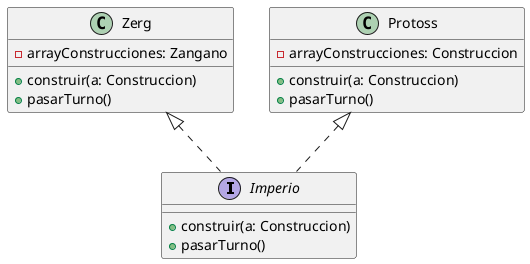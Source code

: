 @startuml Imperio
interface Imperio {

    + construir(a: Construccion)
    + pasarTurno()
}
class Zerg {
    - arrayConstrucciones: Zangano

    + construir(a: Construccion)
    + pasarTurno()
}

class Protoss {
    - arrayConstrucciones: Construccion

    + construir(a: Construccion)
    + pasarTurno()
}

Zerg <|.. Imperio
Protoss <|.. Imperio


@enduml